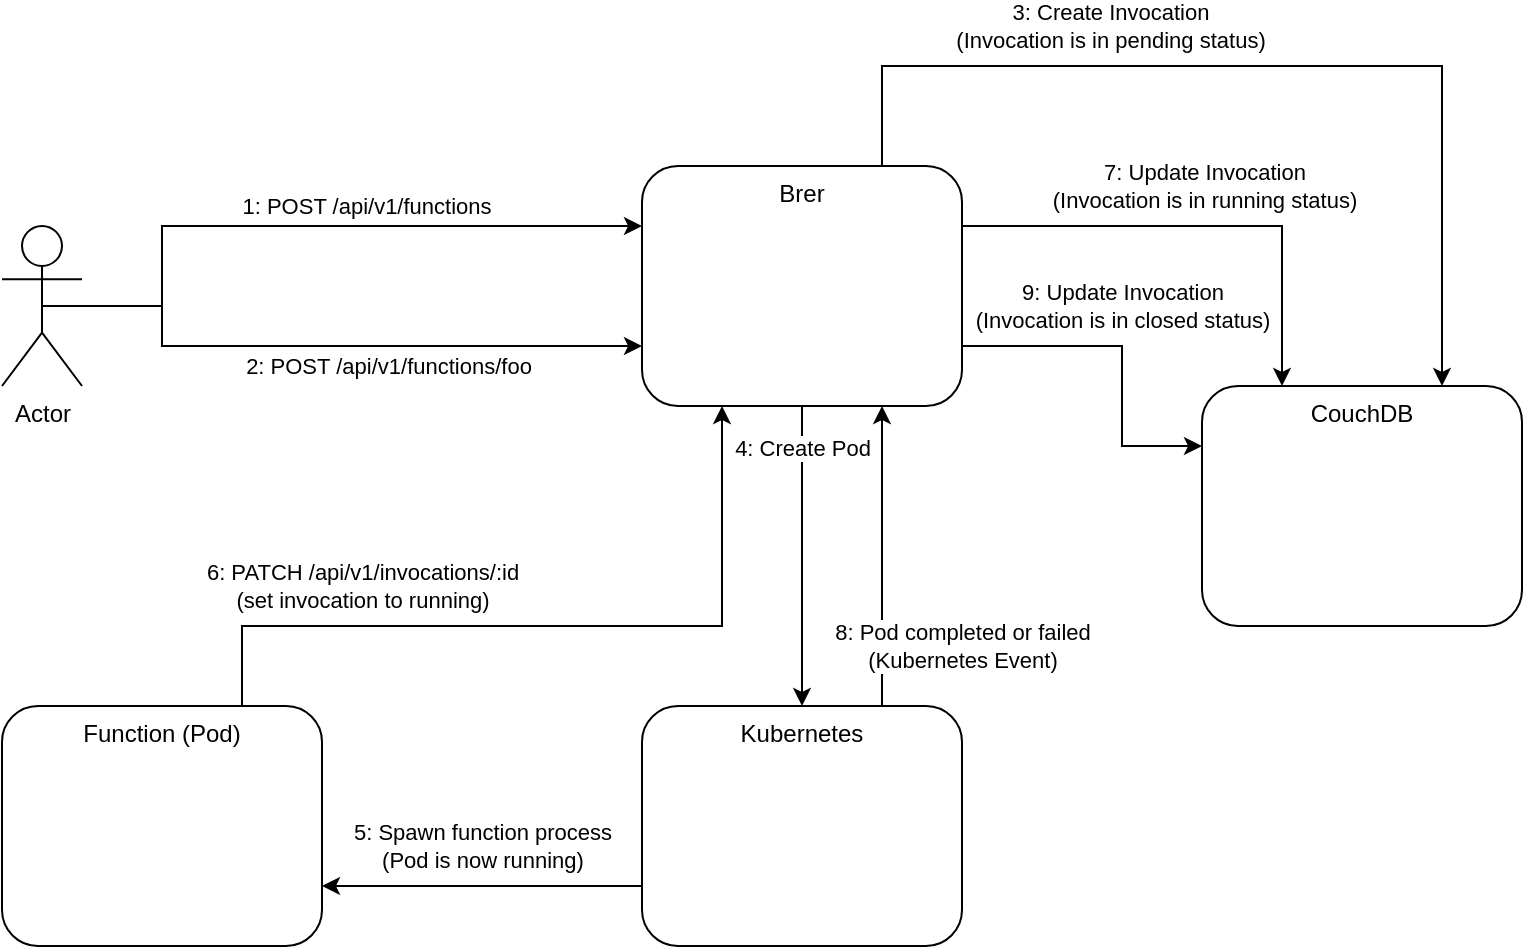 <mxfile version="20.5.3"><diagram id="OrzwV3mr8MmYFRWI4FPw" name="Page-1"><mxGraphModel dx="1422" dy="788" grid="1" gridSize="10" guides="1" tooltips="1" connect="1" arrows="1" fold="1" page="1" pageScale="1" pageWidth="850" pageHeight="1100" math="0" shadow="0"><root><mxCell id="0"/><mxCell id="1" parent="0"/><mxCell id="EjgNj3bTK6e15l0o3F4K-2" value="&lt;div&gt;Brer&lt;/div&gt;" style="rounded=1;whiteSpace=wrap;html=1;verticalAlign=top;align=center;" parent="1" vertex="1"><mxGeometry x="360" y="130" width="160" height="120" as="geometry"/></mxCell><mxCell id="EjgNj3bTK6e15l0o3F4K-4" value="" style="endArrow=classic;html=1;rounded=0;entryX=0;entryY=0.25;entryDx=0;entryDy=0;exitX=0.5;exitY=0.5;exitDx=0;exitDy=0;exitPerimeter=0;" parent="1" source="EjgNj3bTK6e15l0o3F4K-5" target="EjgNj3bTK6e15l0o3F4K-2" edge="1"><mxGeometry width="50" height="50" relative="1" as="geometry"><mxPoint x="220" y="370" as="sourcePoint"/><mxPoint x="270" y="320" as="targetPoint"/><Array as="points"><mxPoint x="120" y="200"/><mxPoint x="120" y="160"/></Array></mxGeometry></mxCell><mxCell id="EjgNj3bTK6e15l0o3F4K-6" value="&lt;div&gt;1: POST /api/v1/functions&lt;/div&gt;" style="edgeLabel;html=1;align=center;verticalAlign=middle;resizable=0;points=[];" parent="EjgNj3bTK6e15l0o3F4K-4" vertex="1" connectable="0"><mxGeometry x="0.05" y="3" relative="1" as="geometry"><mxPoint x="23" y="-7" as="offset"/></mxGeometry></mxCell><mxCell id="EjgNj3bTK6e15l0o3F4K-5" value="Actor" style="shape=umlActor;verticalLabelPosition=bottom;verticalAlign=top;html=1;outlineConnect=0;" parent="1" vertex="1"><mxGeometry x="40" y="160" width="40" height="80" as="geometry"/></mxCell><mxCell id="EjgNj3bTK6e15l0o3F4K-7" value="" style="endArrow=classic;html=1;rounded=0;exitX=0.5;exitY=0.5;exitDx=0;exitDy=0;exitPerimeter=0;entryX=0;entryY=0.75;entryDx=0;entryDy=0;" parent="1" source="EjgNj3bTK6e15l0o3F4K-5" target="EjgNj3bTK6e15l0o3F4K-2" edge="1"><mxGeometry width="50" height="50" relative="1" as="geometry"><mxPoint x="400" y="460" as="sourcePoint"/><mxPoint x="450" y="410" as="targetPoint"/><Array as="points"><mxPoint x="120" y="200"/><mxPoint x="120" y="220"/></Array></mxGeometry></mxCell><mxCell id="EjgNj3bTK6e15l0o3F4K-8" value="2: POST /api/v1/functions/foo" style="edgeLabel;html=1;align=center;verticalAlign=middle;resizable=0;points=[];" parent="EjgNj3bTK6e15l0o3F4K-7" vertex="1" connectable="0"><mxGeometry x="0.142" y="3" relative="1" as="geometry"><mxPoint x="10" y="13" as="offset"/></mxGeometry></mxCell><mxCell id="EjgNj3bTK6e15l0o3F4K-9" value="Kubernetes" style="rounded=1;whiteSpace=wrap;html=1;verticalAlign=top;" parent="1" vertex="1"><mxGeometry x="360" y="400" width="160" height="120" as="geometry"/></mxCell><mxCell id="EjgNj3bTK6e15l0o3F4K-10" value="" style="endArrow=classic;html=1;rounded=0;exitX=0.5;exitY=1;exitDx=0;exitDy=0;entryX=0.5;entryY=0;entryDx=0;entryDy=0;" parent="1" source="EjgNj3bTK6e15l0o3F4K-2" target="EjgNj3bTK6e15l0o3F4K-9" edge="1"><mxGeometry width="50" height="50" relative="1" as="geometry"><mxPoint x="440" y="460" as="sourcePoint"/><mxPoint x="490" y="410" as="targetPoint"/></mxGeometry></mxCell><mxCell id="EjgNj3bTK6e15l0o3F4K-11" value="4: Create Pod" style="edgeLabel;html=1;align=center;verticalAlign=middle;resizable=0;points=[];" parent="EjgNj3bTK6e15l0o3F4K-10" vertex="1" connectable="0"><mxGeometry x="-0.141" y="-2" relative="1" as="geometry"><mxPoint x="2" y="-44" as="offset"/></mxGeometry></mxCell><mxCell id="EjgNj3bTK6e15l0o3F4K-12" value="Function (Pod)" style="rounded=1;whiteSpace=wrap;html=1;verticalAlign=top;" parent="1" vertex="1"><mxGeometry x="40" y="400" width="160" height="120" as="geometry"/></mxCell><mxCell id="EjgNj3bTK6e15l0o3F4K-13" value="" style="endArrow=classic;html=1;rounded=0;entryX=1;entryY=0.75;entryDx=0;entryDy=0;exitX=0;exitY=0.75;exitDx=0;exitDy=0;" parent="1" source="EjgNj3bTK6e15l0o3F4K-9" target="EjgNj3bTK6e15l0o3F4K-12" edge="1"><mxGeometry width="50" height="50" relative="1" as="geometry"><mxPoint x="400" y="460" as="sourcePoint"/><mxPoint x="450" y="410" as="targetPoint"/></mxGeometry></mxCell><mxCell id="EjgNj3bTK6e15l0o3F4K-14" value="&lt;div&gt;5: Spawn function process&lt;/div&gt;&lt;div&gt;(Pod is now running)&lt;br&gt;&lt;/div&gt;" style="edgeLabel;html=1;align=center;verticalAlign=middle;resizable=0;points=[];" parent="EjgNj3bTK6e15l0o3F4K-13" vertex="1" connectable="0"><mxGeometry x="0.342" y="-4" relative="1" as="geometry"><mxPoint x="27" y="-16" as="offset"/></mxGeometry></mxCell><mxCell id="EjgNj3bTK6e15l0o3F4K-16" value="" style="endArrow=classic;html=1;rounded=0;exitX=0.75;exitY=0;exitDx=0;exitDy=0;entryX=0.25;entryY=1;entryDx=0;entryDy=0;" parent="1" source="EjgNj3bTK6e15l0o3F4K-12" target="EjgNj3bTK6e15l0o3F4K-2" edge="1"><mxGeometry width="50" height="50" relative="1" as="geometry"><mxPoint x="400" y="460" as="sourcePoint"/><mxPoint x="450" y="410" as="targetPoint"/><Array as="points"><mxPoint x="160" y="360"/><mxPoint x="400" y="360"/></Array></mxGeometry></mxCell><mxCell id="EjgNj3bTK6e15l0o3F4K-17" value="&lt;div&gt;6: PATCH /api/v1/invocations/:id&lt;/div&gt;&lt;div&gt;(set invocation to running)&lt;/div&gt;" style="edgeLabel;html=1;align=center;verticalAlign=middle;resizable=0;points=[];" parent="EjgNj3bTK6e15l0o3F4K-16" vertex="1" connectable="0"><mxGeometry x="-0.281" relative="1" as="geometry"><mxPoint x="-40" y="-20" as="offset"/></mxGeometry></mxCell><mxCell id="EjgNj3bTK6e15l0o3F4K-18" value="CouchDB" style="rounded=1;whiteSpace=wrap;html=1;verticalAlign=top;" parent="1" vertex="1"><mxGeometry x="640" y="240" width="160" height="120" as="geometry"/></mxCell><mxCell id="EjgNj3bTK6e15l0o3F4K-19" value="" style="endArrow=classic;html=1;rounded=0;exitX=0.75;exitY=0;exitDx=0;exitDy=0;entryX=0.75;entryY=0;entryDx=0;entryDy=0;" parent="1" source="EjgNj3bTK6e15l0o3F4K-2" target="EjgNj3bTK6e15l0o3F4K-18" edge="1"><mxGeometry width="50" height="50" relative="1" as="geometry"><mxPoint x="660" y="180" as="sourcePoint"/><mxPoint x="710" y="130" as="targetPoint"/><Array as="points"><mxPoint x="480" y="80"/><mxPoint x="760" y="80"/></Array></mxGeometry></mxCell><mxCell id="EjgNj3bTK6e15l0o3F4K-20" value="&lt;div&gt;3: Create Invocation&lt;/div&gt;&lt;div&gt;(Invocation is in pending status)&lt;br&gt;&lt;/div&gt;" style="edgeLabel;html=1;align=center;verticalAlign=middle;resizable=0;points=[];" parent="EjgNj3bTK6e15l0o3F4K-19" vertex="1" connectable="0"><mxGeometry x="-0.541" y="-1" relative="1" as="geometry"><mxPoint x="51" y="-21" as="offset"/></mxGeometry></mxCell><mxCell id="EjgNj3bTK6e15l0o3F4K-21" value="" style="endArrow=classic;html=1;rounded=0;exitX=1;exitY=0.25;exitDx=0;exitDy=0;entryX=0.25;entryY=0;entryDx=0;entryDy=0;" parent="1" source="EjgNj3bTK6e15l0o3F4K-2" target="EjgNj3bTK6e15l0o3F4K-18" edge="1"><mxGeometry width="50" height="50" relative="1" as="geometry"><mxPoint x="670" y="570" as="sourcePoint"/><mxPoint x="720" y="520" as="targetPoint"/><Array as="points"><mxPoint x="680" y="160"/></Array></mxGeometry></mxCell><mxCell id="EjgNj3bTK6e15l0o3F4K-22" value="&lt;div&gt;7: Update Invocation&lt;/div&gt;&lt;div&gt;(Invocation is in running status)&lt;br&gt;&lt;/div&gt;" style="edgeLabel;html=1;align=center;verticalAlign=middle;resizable=0;points=[];" parent="EjgNj3bTK6e15l0o3F4K-21" vertex="1" connectable="0"><mxGeometry x="0.017" y="-1" relative="1" as="geometry"><mxPoint x="-1" y="-21" as="offset"/></mxGeometry></mxCell><mxCell id="EjgNj3bTK6e15l0o3F4K-23" value="" style="endArrow=classic;html=1;rounded=0;exitX=0.75;exitY=0;exitDx=0;exitDy=0;entryX=0.75;entryY=1;entryDx=0;entryDy=0;" parent="1" source="EjgNj3bTK6e15l0o3F4K-9" target="EjgNj3bTK6e15l0o3F4K-2" edge="1"><mxGeometry width="50" height="50" relative="1" as="geometry"><mxPoint x="560" y="530" as="sourcePoint"/><mxPoint x="610" y="480" as="targetPoint"/></mxGeometry></mxCell><mxCell id="EjgNj3bTK6e15l0o3F4K-24" value="&lt;div&gt;8: Pod completed or failed&lt;/div&gt;&lt;div&gt;(Kubernetes Event)&lt;br&gt;&lt;/div&gt;" style="edgeLabel;html=1;align=center;verticalAlign=middle;resizable=0;points=[];" parent="EjgNj3bTK6e15l0o3F4K-23" vertex="1" connectable="0"><mxGeometry x="-0.36" y="1" relative="1" as="geometry"><mxPoint x="41" y="18" as="offset"/></mxGeometry></mxCell><mxCell id="EjgNj3bTK6e15l0o3F4K-25" value="" style="endArrow=classic;html=1;rounded=0;entryX=0;entryY=0.25;entryDx=0;entryDy=0;exitX=1;exitY=0.75;exitDx=0;exitDy=0;" parent="1" source="EjgNj3bTK6e15l0o3F4K-2" target="EjgNj3bTK6e15l0o3F4K-18" edge="1"><mxGeometry width="50" height="50" relative="1" as="geometry"><mxPoint x="630" y="560" as="sourcePoint"/><mxPoint x="680" y="510" as="targetPoint"/><Array as="points"><mxPoint x="600" y="220"/><mxPoint x="600" y="270"/></Array></mxGeometry></mxCell><mxCell id="EjgNj3bTK6e15l0o3F4K-26" value="&lt;div&gt;9: Update Invocation&lt;/div&gt;&lt;div&gt;(Invocation is in closed status)&lt;br&gt;&lt;/div&gt;" style="edgeLabel;html=1;align=center;verticalAlign=middle;resizable=0;points=[];" parent="EjgNj3bTK6e15l0o3F4K-25" vertex="1" connectable="0"><mxGeometry x="-0.647" y="-3" relative="1" as="geometry"><mxPoint x="50" y="-23" as="offset"/></mxGeometry></mxCell></root></mxGraphModel></diagram></mxfile>